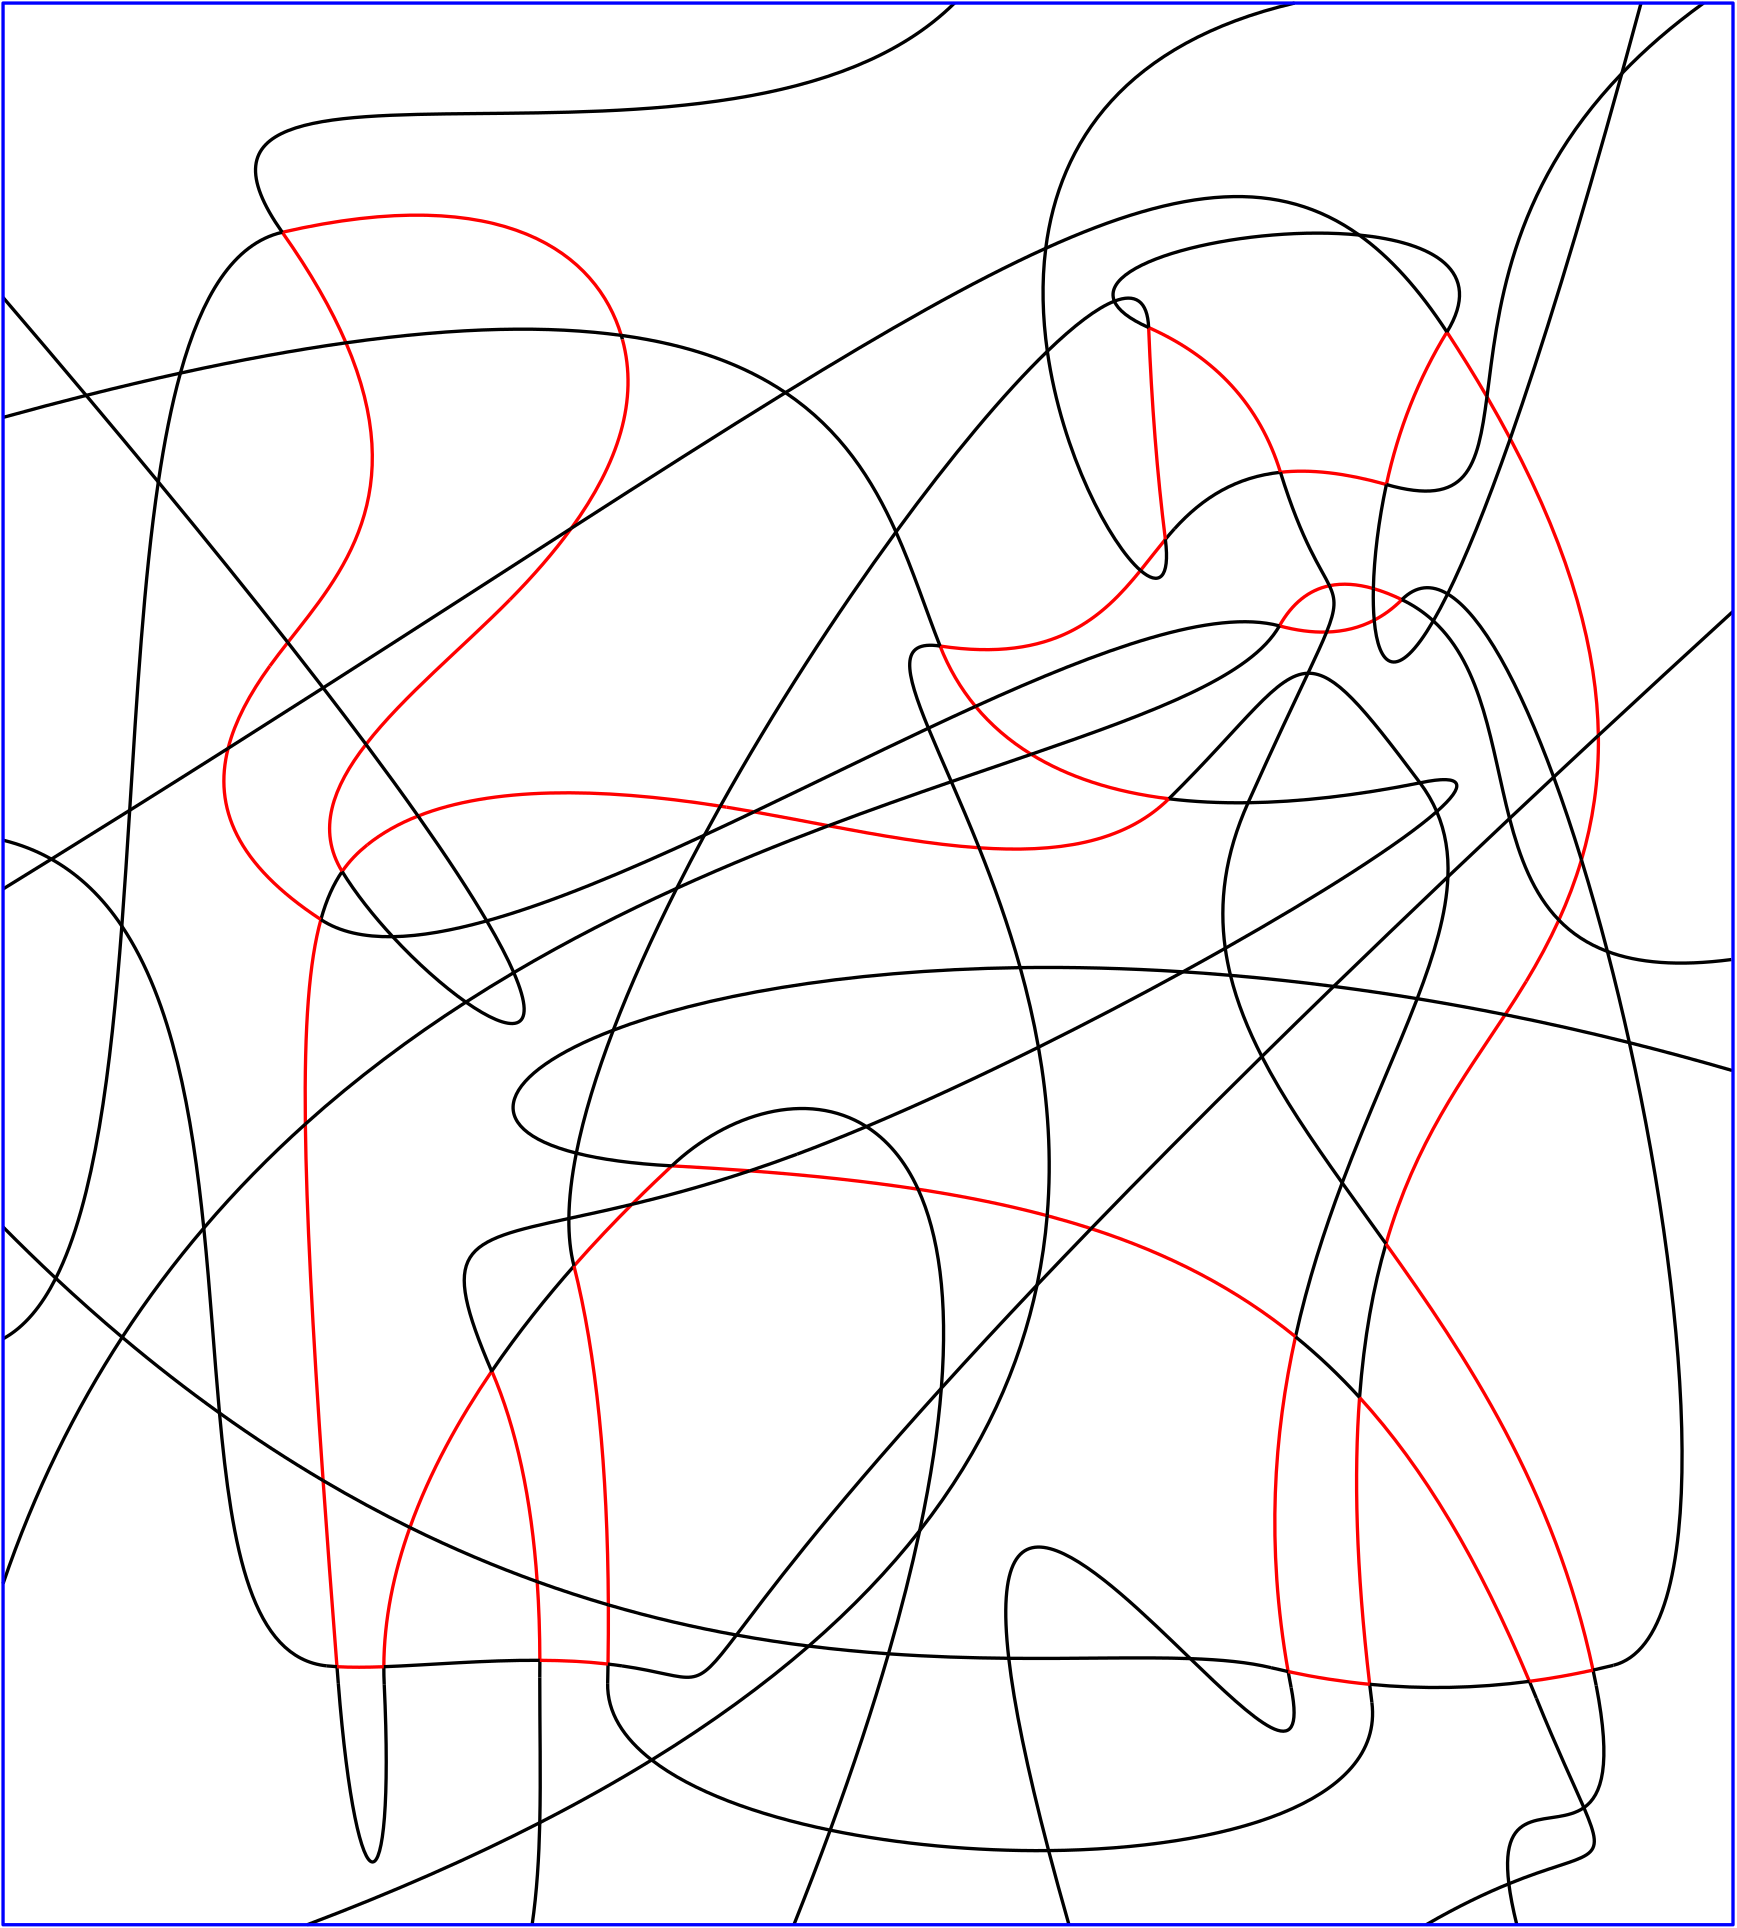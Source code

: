 <?xml version="1.0"?>
<!DOCTYPE ipe SYSTEM "ipe.dtd">
<ipe version="70206" creator="Ipe 7.2.7">
<info created="D:20200604164646" modified="D:20200621224118"/>
<ipestyle name="basic">
<symbol name="arrow/arc(spx)">
<path stroke="sym-stroke" fill="sym-stroke" pen="sym-pen">
0 0 m
-1 0.333 l
-1 -0.333 l
h
</path>
</symbol>
<symbol name="arrow/farc(spx)">
<path stroke="sym-stroke" fill="white" pen="sym-pen">
0 0 m
-1 0.333 l
-1 -0.333 l
h
</path>
</symbol>
<symbol name="arrow/ptarc(spx)">
<path stroke="sym-stroke" fill="sym-stroke" pen="sym-pen">
0 0 m
-1 0.333 l
-0.8 0 l
-1 -0.333 l
h
</path>
</symbol>
<symbol name="arrow/fptarc(spx)">
<path stroke="sym-stroke" fill="white" pen="sym-pen">
0 0 m
-1 0.333 l
-0.8 0 l
-1 -0.333 l
h
</path>
</symbol>
<symbol name="mark/circle(sx)" transformations="translations">
<path fill="sym-stroke">
0.6 0 0 0.6 0 0 e
0.4 0 0 0.4 0 0 e
</path>
</symbol>
<symbol name="mark/disk(sx)" transformations="translations">
<path fill="sym-stroke">
0.6 0 0 0.6 0 0 e
</path>
</symbol>
<symbol name="mark/fdisk(sfx)" transformations="translations">
<group>
<path fill="sym-fill">
0.5 0 0 0.5 0 0 e
</path>
<path fill="sym-stroke" fillrule="eofill">
0.6 0 0 0.6 0 0 e
0.4 0 0 0.4 0 0 e
</path>
</group>
</symbol>
<symbol name="mark/box(sx)" transformations="translations">
<path fill="sym-stroke" fillrule="eofill">
-0.6 -0.6 m
0.6 -0.6 l
0.6 0.6 l
-0.6 0.6 l
h
-0.4 -0.4 m
0.4 -0.4 l
0.4 0.4 l
-0.4 0.4 l
h
</path>
</symbol>
<symbol name="mark/square(sx)" transformations="translations">
<path fill="sym-stroke">
-0.6 -0.6 m
0.6 -0.6 l
0.6 0.6 l
-0.6 0.6 l
h
</path>
</symbol>
<symbol name="mark/fsquare(sfx)" transformations="translations">
<group>
<path fill="sym-fill">
-0.5 -0.5 m
0.5 -0.5 l
0.5 0.5 l
-0.5 0.5 l
h
</path>
<path fill="sym-stroke" fillrule="eofill">
-0.6 -0.6 m
0.6 -0.6 l
0.6 0.6 l
-0.6 0.6 l
h
-0.4 -0.4 m
0.4 -0.4 l
0.4 0.4 l
-0.4 0.4 l
h
</path>
</group>
</symbol>
<symbol name="mark/cross(sx)" transformations="translations">
<group>
<path fill="sym-stroke">
-0.43 -0.57 m
0.57 0.43 l
0.43 0.57 l
-0.57 -0.43 l
h
</path>
<path fill="sym-stroke">
-0.43 0.57 m
0.57 -0.43 l
0.43 -0.57 l
-0.57 0.43 l
h
</path>
</group>
</symbol>
<symbol name="arrow/fnormal(spx)">
<path stroke="sym-stroke" fill="white" pen="sym-pen">
0 0 m
-1 0.333 l
-1 -0.333 l
h
</path>
</symbol>
<symbol name="arrow/pointed(spx)">
<path stroke="sym-stroke" fill="sym-stroke" pen="sym-pen">
0 0 m
-1 0.333 l
-0.8 0 l
-1 -0.333 l
h
</path>
</symbol>
<symbol name="arrow/fpointed(spx)">
<path stroke="sym-stroke" fill="white" pen="sym-pen">
0 0 m
-1 0.333 l
-0.8 0 l
-1 -0.333 l
h
</path>
</symbol>
<symbol name="arrow/linear(spx)">
<path stroke="sym-stroke" pen="sym-pen">
-1 0.333 m
0 0 l
-1 -0.333 l
</path>
</symbol>
<symbol name="arrow/fdouble(spx)">
<path stroke="sym-stroke" fill="white" pen="sym-pen">
0 0 m
-1 0.333 l
-1 -0.333 l
h
-1 0 m
-2 0.333 l
-2 -0.333 l
h
</path>
</symbol>
<symbol name="arrow/double(spx)">
<path stroke="sym-stroke" fill="sym-stroke" pen="sym-pen">
0 0 m
-1 0.333 l
-1 -0.333 l
h
-1 0 m
-2 0.333 l
-2 -0.333 l
h
</path>
</symbol>
<pen name="heavier" value="0.8"/>
<pen name="fat" value="1.2"/>
<pen name="ultrafat" value="2"/>
<symbolsize name="large" value="5"/>
<symbolsize name="small" value="2"/>
<symbolsize name="tiny" value="1.1"/>
<arrowsize name="large" value="10"/>
<arrowsize name="small" value="5"/>
<arrowsize name="tiny" value="3"/>
<color name="red" value="1 0 0"/>
<color name="green" value="0 1 0"/>
<color name="blue" value="0 0 1"/>
<color name="yellow" value="1 1 0"/>
<color name="orange" value="1 0.647 0"/>
<color name="gold" value="1 0.843 0"/>
<color name="purple" value="0.627 0.125 0.941"/>
<color name="gray" value="0.745"/>
<color name="brown" value="0.647 0.165 0.165"/>
<color name="navy" value="0 0 0.502"/>
<color name="pink" value="1 0.753 0.796"/>
<color name="seagreen" value="0.18 0.545 0.341"/>
<color name="turquoise" value="0.251 0.878 0.816"/>
<color name="violet" value="0.933 0.51 0.933"/>
<color name="darkblue" value="0 0 0.545"/>
<color name="darkcyan" value="0 0.545 0.545"/>
<color name="darkgray" value="0.663"/>
<color name="darkgreen" value="0 0.392 0"/>
<color name="darkmagenta" value="0.545 0 0.545"/>
<color name="darkorange" value="1 0.549 0"/>
<color name="darkred" value="0.545 0 0"/>
<color name="lightblue" value="0.678 0.847 0.902"/>
<color name="lightcyan" value="0.878 1 1"/>
<color name="lightgray" value="0.827"/>
<color name="lightgreen" value="0.565 0.933 0.565"/>
<color name="lightyellow" value="1 1 0.878"/>
<dashstyle name="dashed" value="[4] 0"/>
<dashstyle name="dotted" value="[1 3] 0"/>
<dashstyle name="dash dotted" value="[4 2 1 2] 0"/>
<dashstyle name="dash dot dotted" value="[4 2 1 2 1 2] 0"/>
<textsize name="large" value="\large"/>
<textsize name="Large" value="\Large"/>
<textsize name="LARGE" value="\LARGE"/>
<textsize name="huge" value="\huge"/>
<textsize name="Huge" value="\Huge"/>
<textsize name="small" value="\small"/>
<textsize name="footnote" value="\footnotesize"/>
<textsize name="tiny" value="\tiny"/>
<textstyle name="center" begin="\begin{center}" end="\end{center}"/>
<textstyle name="itemize" begin="\begin{itemize}" end="\end{itemize}"/>
<textstyle name="item" begin="\begin{itemize}\item{}" end="\end{itemize}"/>
<gridsize name="4 pts" value="4"/>
<gridsize name="8 pts (~3 mm)" value="8"/>
<gridsize name="16 pts (~6 mm)" value="16"/>
<gridsize name="32 pts (~12 mm)" value="32"/>
<gridsize name="10 pts (~3.5 mm)" value="10"/>
<gridsize name="20 pts (~7 mm)" value="20"/>
<gridsize name="14 pts (~5 mm)" value="14"/>
<gridsize name="28 pts (~10 mm)" value="28"/>
<gridsize name="56 pts (~20 mm)" value="56"/>
<anglesize name="90 deg" value="90"/>
<anglesize name="60 deg" value="60"/>
<anglesize name="45 deg" value="45"/>
<anglesize name="30 deg" value="30"/>
<anglesize name="22.5 deg" value="22.5"/>
<tiling name="falling" angle="-60" step="4" width="1"/>
<tiling name="rising" angle="30" step="4" width="1"/>
</ipestyle>
<page>
<layer name="alpha"/>
<view layers="alpha" active="alpha"/>
<path layer="alpha" stroke="red" pen="fat">
189.867 256.305 m
195.101 248.298
199.896 240.528
204.277 232.989 c
</path>
<path stroke="red" pen="fat">
204.277 232.989 m
207.261 227.854
210.051 222.827
212.656 217.905 c
</path>
<path stroke="red" pen="fat">
212.656 217.905 m
235.037 175.623
243.927 140.784
244.379 111.07 c
</path>
<path stroke="red" pen="fat">
244.379 111.07 m
244.627 94.7264
242.319 79.9313
238.296 66.3034 c
</path>
<path stroke="red" pen="fat">
238.296 66.3034 m
236.064 58.7413
233.303 51.5377
230.157 44.6256 c
</path>
<path stroke="red" pen="fat">
230.157 44.6256 m
226.654 36.9324
222.674 29.6015
218.415 22.545 c
</path>
<path stroke="red" pen="fat">
218.415 22.545 m
215.962 18.4815
213.418 14.5089
210.821 10.5538 c
</path>
<path stroke="red" pen="fat">
210.821 10.5538 m
195.592 -12.6414
178.577 -35.2226
167.914 -71.9503 c
</path>
<path stroke="0" pen="fat">
167.914 -71.9503 m
163.406 -87.4745
160.034 -105.534
158.413 -127.243 c
</path>
<path stroke="red" pen="fat">
158.413 -127.243 m
156.344 -154.948
157.131 -188.597
162.054 -230.512 c
</path>
<path stroke="0" pen="fat">
162.054 -230.512 m
162.307 -232.673
162.573 -234.858
162.849 -237.065 c
</path>
<path stroke="red" pen="fat">
168.068 201.4 m
172.374 221.318
179.64 239.619
189.867 256.305 c
</path>
<path stroke="red" pen="fat">
168.068 201.4 m
153.101 205.63
140.625 206.976
129.935 205.821 c
</path>
<path stroke="0" pen="fat">
129.935 205.821 m
129.928 205.82
129.928 205.82
129.935 205.821 c
</path>
<path stroke="0" pen="fat">
129.935 205.821 m
114.077 204.107
102.13 196.903
91.7656 185.455 c
</path>
<path stroke="0" pen="fat">
91.7656 185.455 m
90.6616 184.235
89.5755 182.967
88.5004 181.669 c
</path>
<path stroke="0" pen="fat">
88.5004 181.669 m
88.4957 181.664
88.4957 181.664
88.5004 181.669 c
</path>
<path stroke="red" pen="fat">
88.5004 181.669 m
85.5474 178.107
82.6455 174.289
79.551 170.477 c
</path>
<path stroke="red" pen="fat">
79.551 170.477 m
65.9592 153.732
48.6539 137.107
7.39 143.266 c
</path>
<path stroke="0" pen="fat">
180.178 94.0134 m
180.178 94.0134
180.178 94.0134
180.178 94.0142 c
</path>
<path stroke="0" pen="fat">
180.178 94.0142 m
157.148 89.4075
136.557 87.1138
118.28 86.8542 c
</path>
<path stroke="0" pen="fat">
118.28 86.8542 m
118.279 86.854
118.279 86.854
118.28 86.8542 c
</path>
<path stroke="0" pen="fat">
118.28 86.8542 m
108.061 86.7088
98.5662 87.1992
89.7664 88.2774 c
</path>
<path stroke="0" pen="fat">
89.7664 88.2774 m
89.7724 88.2767
89.7724 88.2767
89.7664 88.2774 c
</path>
<path stroke="red" pen="fat">
89.7664 88.2774 m
69.6666 90.7403
53.2266 96.2728
40.1925 104.293 c
</path>
<path stroke="red" pen="fat">
40.1925 104.293 m
32.2709 109.168
25.6073 114.961
20.1413 121.545 c
</path>
<path stroke="red" pen="fat">
20.1413 121.545 m
14.7371 128.054
10.5049 135.337
7.39 143.266 c
</path>
<path stroke="0" pen="fat">
133.784 -231.717 m
133.405 -229.781
133.047 -227.855
132.707 -225.934 c
</path>
<path stroke="red" pen="fat">
132.707 -225.934 m
124.632 -180.289
127.587 -140.436
135.35 -105.392 c
</path>
<path stroke="0" pen="fat">
135.35 -105.392 m
139.774 -85.4182
145.758 -67.0083
152.152 -49.9749 c
</path>
<path stroke="0" pen="fat">
152.152 -49.9749 m
161.473 -25.1452
171.664 -3.23894
179.164 16.3184 c
</path>
<path stroke="0" pen="fat">
179.164 16.3184 m
185.345 32.4371
189.697 46.9601
190.218 60.2078 c
</path>
<path stroke="0" pen="fat">
190.218 60.2078 m
190.545 68.5011
189.368 76.2971
186.196 83.6634 c
</path>
<path stroke="0" pen="fat">
186.196 83.6634 m
184.668 87.2119
182.681 90.6574
180.178 94.0142 c
</path>
<path stroke="0" pen="fat">
180.178 94.0142 m
180.178 94.0134
180.178 94.0134
180.178 94.0134 c
</path>
<path stroke="0" pen="fat">
118.28 86.8542 m
109.893 68.1085
107.76 50.9645
110.062 34.4635 c
</path>
<path stroke="0" pen="fat">
110.062 34.4635 m
110.518 31.1949
111.148 27.9487
111.94 24.7152 c
</path>
<path stroke="0" pen="fat">
111.94 24.7152 m
114.35 14.8788
118.25 5.20407
123.239 -4.52207 c
</path>
<path stroke="0" pen="fat">
123.239 -4.52207 m
130.828 -19.3163
140.94 -34.2202
152.152 -49.9749 c
</path>
<path stroke="0" pen="fat">
152.152 -49.9749 m
157.224 -57.102
162.523 -64.4053
167.914 -71.9503 c
</path>
<path stroke="red" pen="fat">
167.914 -71.9503 m
196.892 -112.507
228.561 -160.077
242.47 -225.39 c
</path>
<path stroke="0" pen="fat">
242.47 -225.39 m
242.86 -227.22
243.234 -229.058
243.594 -230.909 c
</path>
<path stroke="0" pen="fat">
243.594 -230.909 m
243.594 -230.909
243.594 -230.909
243.594 -230.909 c
</path>
<path stroke="0" pen="fat">
82.48 257.92 m
82.48 257.92
82.48 257.92
82.4806 257.921 c
</path>
<path stroke="red" pen="fat">
82.4806 257.921 m
106.702 247.155
122.522 229.787
129.935 205.821 c
</path>
<path stroke="0" pen="fat">
82.48 257.92 m
82.48 257.92
82.48 257.92
82.4806 257.921 c
</path>
<path stroke="red" pen="fat">
82.4806 257.921 m
83.5576 230.468
85.5628 205.052
88.5004 181.669 c
</path>
<path stroke="0" pen="fat">
222.062 -235.516 m
221.229 -233.47
220.394 -231.446
219.556 -229.443 c
</path>
<path stroke="red" pen="fat">
219.556 -229.443 m
201.363 -185.985
181.656 -152.742
158.413 -127.243 c
</path>
<path stroke="0" pen="fat">
158.413 -127.243 m
151.098 -119.219
143.43 -111.959
135.35 -105.392 c
</path>
<path stroke="red" pen="fat">
135.35 -105.392 m
114.067 -88.0933
89.9193 -75.5875
61.7515 -66.466 c
</path>
<path stroke="red" pen="fat">
61.7515 -66.466 m
56.6184 -64.8036
51.3512 -63.2536
45.9486 -61.8086 c
</path>
<path stroke="red" pen="fat">
45.9486 -61.8086 m
31.5043 -57.9461
16.0637 -54.8256
-0.513789 -52.2832 c
</path>
<path stroke="red" pen="fat">
-0.513789 -52.2832 m
-19.2022 -49.4174
-39.3355 -47.2868
-61.1072 -45.659 c
</path>
<path stroke="red" pen="fat">
-61.1072 -45.659 m
-70.1736 -44.9813
-79.5293 -44.3904
-89.183 -43.871 c
</path>
<path stroke="0" pen="fat">
-89.183 -43.871 m
-89.1824 -43.8702
-89.1824 -43.8702
-89.1824 -43.8702 c
</path>
<path stroke="0" pen="fat">
-192.714 -230.482 m
-192.814 -228.38
-192.859 -226.281
-192.851 -224.179 c
</path>
<path stroke="red" pen="fat">
-192.851 -224.179 m
-192.791 -207.106
-189.241 -190.246
-183.463 -174.068 c
</path>
<path stroke="red" pen="fat">
-183.463 -174.068 m
-176.284 -153.963
-165.66 -134.915
-154.024 -117.83 c
</path>
<path stroke="0" pen="fat">
-154.024 -117.83 m
-154.004 -117.799
-153.987 -117.774
-153.968 -117.746 c
</path>
<path stroke="0" pen="fat">
-153.968 -117.746 m
-144.347 -103.629
-134.034 -90.8474
-124.397 -79.9093 c
</path>
<path stroke="red" pen="fat">
-124.397 -79.9093 m
-116.796 -71.2829
-109.616 -63.8032
-103.526 -57.7163 c
</path>
<path stroke="red" pen="fat">
-103.526 -57.7163 m
-97.4142 -51.608
-92.4038 -46.9068
-89.183 -43.871 c
</path>
<path stroke="0" pen="fat">
-89.183 -43.871 m
-89.1824 -43.8702
-89.1824 -43.8702
-89.1824 -43.8702 c
</path>
<path stroke="red" pen="fat">
-198.804 71.7066 m
-202.202 68.9761
-205.221 65.9238
-207.854 62.1018 c
</path>
<path stroke="0" pen="fat">
-207.854 62.1018 m
-207.854 62.1003
-207.854 62.1003
-207.854 62.1022 c
</path>
<path stroke="0" pen="fat">
-207.854 62.1022 m
-210.935 57.627
-213.489 52.0981
-215.51 44.7858 c
</path>
<path stroke="0" pen="fat">
-215.51 44.7858 m
-215.507 44.7941
-215.507 44.7941
-215.51 44.7858 c
</path>
<path stroke="red" pen="fat">
-215.51 44.7858 m
-219.649 29.8057
-221.537 7.34201
-221.099 -28.8125 c
</path>
<path stroke="red" pen="fat">
-221.099 -28.8125 m
-220.72 -60.047
-218.606 -101.496
-214.711 -157.164 c
</path>
<path stroke="red" pen="fat">
-214.711 -157.164 m
-213.286 -177.536
-211.623 -199.805
-209.719 -224.169 c
</path>
<path stroke="0" pen="fat">
-209.719 -224.169 m
-209.566 -226.136
-209.411 -228.113
-209.254 -230.103 c
</path>
<path stroke="red" pen="fat">
-69.5228 85.2642 m
-70.2565 85.3828
-70.9885 85.4994
-71.7136 85.6133 c
</path>
<path stroke="red" pen="fat">
-71.7136 85.6133 m
-116.327 92.622
-154.236 92.4284
-180.526 82.0717 c
</path>
<path stroke="red" pen="fat">
-180.526 82.0717 m
-187.455 79.3419
-193.578 75.9047
-198.804 71.7066 c
</path>
<path stroke="red" pen="fat">
89.7664 88.2774 m
73.4077 72.1145
48.9002 68.7538
21.4401 70.6346 c
</path>
<path stroke="red" pen="fat">
21.4401 70.6346 m
4.08897 71.8234
-14.4443 75.1065
-32.8446 78.5748 c
</path>
<path stroke="red" pen="fat">
-32.8446 78.5748 m
-41.8439 80.2711
-50.8131 82.012
-59.5957 83.5734 c
</path>
<path stroke="red" pen="fat">
-59.5957 83.5734 m
-62.9347 84.1671
-66.2464 84.7348
-69.5228 85.2642 c
</path>
<path stroke="red" pen="fat">
-233.88 136.084 m
-241.183 125.992
-246.459 116.131
-248.905 106.452 c
</path>
<path stroke="red" pen="fat">
-248.905 106.452 m
-254.283 85.1791
-245.992 64.7917
-215.51 44.7858 c
</path>
<path stroke="0" pen="fat">
-229.419 292.22 m
-229.419 292.22
-229.419 292.22
-229.419 292.219 c
</path>
<path stroke="red" pen="fat">
-229.419 292.219 m
-219.069 277.557
-211.611 264.369
-206.477 252.426 c
</path>
<path stroke="red" pen="fat">
-206.477 252.426 m
-183.079 197.983
-207.954 169.344
-227.42 144.568 c
</path>
<path stroke="red" pen="fat">
-227.42 144.568 m
-229.673 141.701
-231.855 138.884
-233.88 136.084 c
</path>
<path stroke="0" pen="fat">
-229.419 292.22 m
-229.419 292.22
-229.419 292.22
-229.419 292.219 c
</path>
<path stroke="red" pen="fat">
-229.419 292.219 m
-148.89 310.803
-116.088 284.198
-107.376 255.102 c
</path>
<path stroke="0" pen="fat">
-107.376 255.102 m
-107.231 254.619
-107.093 254.133
-106.96 253.646 c
</path>
<path stroke="red" pen="fat">
-106.96 253.646 m
-101.053 231.878
-108.344 209.121
-125.34 185.682 c
</path>
<path stroke="red" pen="fat">
-125.34 185.682 m
-131.493 177.196
-138.923 168.617
-147.459 159.964 c
</path>
<path stroke="red" pen="fat">
-147.459 159.964 m
-164.44 142.751
-185.803 125.244
-199.276 107.877 c
</path>
<path stroke="red" pen="fat">
-199.276 107.877 m
-211.277 92.4073
-217.022 77.0488
-207.854 62.1022 c
</path>
<path stroke="0" pen="fat">
-207.854 62.1022 m
-207.854 62.1018
-207.854 62.1018
-207.854 62.1018 c
</path>
<path stroke="0" pen="fat">
173.646 159.964 m
173.646 159.964
173.646 159.964
173.647 159.963 c
</path>
<path stroke="red" pen="fat">
173.647 159.963 m
170.047 161.702
166.623 163.032
163.379 163.955 c
</path>
<path stroke="red" pen="fat">
163.379 163.955 m
157.539 165.615
152.271 165.958
147.571 164.985 c
</path>
<path stroke="red" pen="fat">
147.571 164.985 m
140.147 163.448
134.144 158.626
129.561 150.518 c
</path>
<path stroke="red" pen="fat">
129.561 150.518 m
135.604 148.89
141.261 148.151
146.538 148.3 c
</path>
<path stroke="red" pen="fat">
146.538 148.3 m
152.793 148.476
158.51 149.905
163.684 152.588 c
</path>
<path stroke="red" pen="fat">
163.684 152.588 m
167.265 154.445
170.586 156.904
173.647 159.963 c
</path>
<path stroke="0" pen="fat">
173.647 159.963 m
173.646 159.964
173.646 159.964
173.646 159.964 c
</path>
<path stroke="0" pen="fat">
-112.273 -230.103 m
-112.222 -227.792
-112.178 -225.497
-112.142 -223.224 c
</path>
<path stroke="red" pen="fat">
-112.142 -223.224 m
-112.027 -215.946
-111.987 -208.846
-112.022 -201.92 c
</path>
<path stroke="red" pen="fat">
-112.022 -201.92 m
-112.275 -152.294
-116.4 -111.626
-124.397 -79.9093 c
</path>
<path stroke="0" pen="fat">
-124.397 -79.9093 m
-124.402 -79.8894
-124.408 -79.8642
-124.414 -79.8386 c
</path>
<path stroke="0" pen="fat">
-124.414 -79.8386 m
-124.414 -79.839
-124.414 -79.839
-124.414 -79.839 c
</path>
<path stroke="0" pen="fat">
-136.712 -228.124 m
-136.712 -228.124
-136.712 -228.124
-136.711 -228.123 c
</path>
<path stroke="0" pen="fat">
-136.711 -228.123 m
-136.689 -226.023
-136.679 -223.94
-136.682 -221.872 c
</path>
<path stroke="red" pen="fat">
-136.682 -221.872 m
-136.697 -212.013
-137.016 -202.578
-137.639 -193.565 c
</path>
<path stroke="red" pen="fat">
-137.639 -193.565 m
-139.712 -163.558
-145.155 -138.286
-153.968 -117.746 c
</path>
<path stroke="0" pen="fat">
-153.968 -117.746 m
-154.001 -117.67
-154.035 -117.59
-154.07 -117.509 c
</path>
<path stroke="0" pen="fat">
249.78 -223.67 m
247.343 -224.278
244.907 -224.851
242.47 -225.39 c
</path>
<path stroke="red" pen="fat">
242.47 -225.39 m
234.817 -227.084
227.179 -228.435
219.556 -229.443 c
</path>
<path stroke="0" pen="fat">
219.556 -229.443 m
200.283 -231.992
181.114 -232.348
162.054 -230.512 c
</path>
<path stroke="red" pen="fat">
162.054 -230.512 m
152.243 -229.567
142.462 -228.041
132.707 -225.934 c
</path>
<path stroke="0" pen="fat">
132.707 -225.934 m
130.658 -225.492
128.608 -225.023
126.56 -224.529 c
</path>
<path stroke="0" pen="fat">
-213.375 -223.88 m
-212.2 -224
-210.979 -224.096
-209.719 -224.169 c
</path>
<path stroke="red" pen="fat">
-209.719 -224.169 m
-204.712 -224.46
-199.031 -224.406
-192.851 -224.179 c
</path>
<path stroke="0" pen="fat">
-192.851 -224.179 m
-176.502 -223.576
-156.664 -221.755
-136.682 -221.872 c
</path>
<path stroke="red" pen="fat">
-136.682 -221.872 m
-128.447 -221.92
-120.191 -222.297
-112.142 -223.224 c
</path>
<path stroke="0" pen="fat">
-112.142 -223.224 m
-110.458 -223.417
-108.781 -223.636
-107.115 -223.881 c
</path>
<path stroke="0" pen="fat">
-107.115 -223.881 m
-107.115 -223.88
-107.115 -223.88
-107.115 -223.88 c
</path>
<path stroke="0" pen="fat">
189.867 256.305 m
203.438 278.447
184.689 288.63
158.26 291.229 c
</path>
<path stroke="0" pen="fat">
158.26 291.229 m
119.399 295.051
63.9369 282.48
70.1416 267.415 c
</path>
<path stroke="0" pen="fat">
70.1416 267.415 m
71.4183 264.315
75.3039 261.11
82.4806 257.921 c
</path>
<path stroke="0" pen="fat">
82.4806 257.921 m
82.48 257.92
82.48 257.92
82.48 257.92 c
</path>
<path stroke="0" pen="fat">
180.178 94.0134 m
180.178 94.0134
180.178 94.0134
180.178 94.0142 c
</path>
<path stroke="0" pen="fat">
180.178 94.0142 m
159.377 121.9
149.395 133.689
139.851 133.472 c
</path>
<path stroke="0" pen="fat">
139.851 133.472 m
128.436 133.212
117.644 115.822
89.7664 88.2774 c
</path>
<path stroke="0" pen="fat">
-215.51 44.7858 m
-208.722 40.331
-199.962 38.4633
-189.659 38.6292 c
</path>
<path stroke="0" pen="fat">
-189.659 38.6292 m
-179.689 38.7895
-168.273 40.855
-155.803 44.3241 c
</path>
<path stroke="0" pen="fat">
-155.803 44.3241 m
-132.503 50.8061
-105.525 62.1889
-77.4288 75.193 c
</path>
<path stroke="0" pen="fat">
-77.4288 75.193 m
-71.5219 77.9268
-65.5698 80.7304
-59.5957 83.5734 c
</path>
<path stroke="0" pen="fat">
-59.5957 83.5734 m
-38.6433 93.5442
-17.3775 104.02
3.1909 113.697 c
</path>
<path stroke="0" pen="fat">
3.1909 113.697 m
8.90048 116.383
14.56 119.009
20.1413 121.545 c
</path>
<path stroke="0" pen="fat">
20.1413 121.545 m
65.5695 142.182
105.965 156.871
129.561 150.518 c
</path>
<path stroke="0" pen="fat">
162.849 -237.065 m
167.355 -273.073
109.973 -289.75
46.47 -290.377 c
</path>
<path stroke="0" pen="fat">
46.47 -290.377 m
19.9728 -290.639
-7.58873 -288.106
-32.165 -283.018 c
</path>
<path stroke="0" pen="fat">
-32.165 -283.018 m
-58.8212 -277.5
-81.9657 -268.975
-96.4316 -257.747 c
</path>
<path stroke="0" pen="fat">
-96.4316 -257.747 m
-106.621 -249.838
-112.504 -240.588
-112.273 -230.103 c
</path>
<path stroke="0" pen="fat">
129.935 205.821 m
137.861 180.203
144.597 171.317
147.571 164.985 c
</path>
<path stroke="0" pen="fat">
147.571 164.985 m
149.874 160.083
149.926 156.71
146.538 148.3 c
</path>
<path stroke="0" pen="fat">
146.538 148.3 m
145.03 144.557
142.837 139.809
139.851 133.472 c
</path>
<path stroke="0" pen="fat">
139.851 133.472 m
134.951 123.074
127.916 108.393
118.28 86.8542 c
</path>
<path stroke="0" pen="fat">
-124.414 -79.8386 m
-125.716 -74.7519
-126.299 -69.0425
-126.235 -62.8069 c
</path>
<path stroke="0" pen="fat">
-126.235 -62.8069 m
-126.161 -55.6211
-125.231 -47.7369
-123.556 -39.2891 c
</path>
<path stroke="0" pen="fat">
-123.556 -39.2891 m
-120.877 -25.7846
-116.292 -10.8403
-110.251 4.97695 c
</path>
<path stroke="0" pen="fat">
-110.251 4.97695 m
-104.022 21.2853
-96.2432 38.5227
-87.413 56.0563 c
</path>
<path stroke="0" pen="fat">
-87.413 56.0563 m
-84.2159 62.4043
-80.8809 68.7915
-77.4288 75.193 c
</path>
<path stroke="0" pen="fat">
-77.4288 75.193 m
-75.559 78.6599
-73.6528 82.1349
-71.7136 85.6133 c
</path>
<path stroke="0" pen="fat">
-71.7136 85.6133 m
-52.3701 120.31
-30.0369 154.801
-8.4763 184.327 c
</path>
<path stroke="0" pen="fat">
-8.4763 184.327 m
11.3062 211.418
30.4384 234.328
46.0123 249.38 c
</path>
<path stroke="0" pen="fat">
46.0123 249.38 m
55.6462 258.69
63.9188 264.992
70.1416 267.415 c
</path>
<path stroke="0" pen="fat">
70.1416 267.415 m
77.5909 270.315
82.0989 267.65
82.4806 257.921 c
</path>
<path stroke="0" pen="fat">
-209.254 -230.103 m
-202.512 -315.871
-188.653 -315.871
-192.714 -230.482 c
</path>
<path stroke="0" pen="fat">
173.646 159.964 m
173.646 159.964
173.646 159.964
173.647 159.963 c
</path>
<path stroke="0" pen="fat">
173.647 159.963 m
178.763 165.081
184.325 165.47
190.12 162.015 c
</path>
<path stroke="0" pen="fat">
190.12 162.015 m
202.468 154.651
215.876 129.837
228.295 96.0819 c
</path>
<path stroke="0" pen="fat">
228.295 96.0819 m
231.717 86.7779
235.066 76.7921
238.296 66.3034 c
</path>
<path stroke="0" pen="fat">
238.296 66.3034 m
241.546 55.7531
244.677 44.6936
247.642 33.3146 c
</path>
<path stroke="0" pen="fat">
247.642 33.3146 m
250.434 22.6021
253.079 11.6077
255.542 0.484297 c
</path>
<path stroke="0" pen="fat">
255.542 0.484297 m
278.102 -101.411
285.491 -214.763
249.78 -223.67 c
</path>
<path stroke="0" pen="fat">
-329.93 55.8054 m
-324.06 59.4213
-318.263 63.005
-312.536 66.5563 c
</path>
<path stroke="0" pen="fat">
-312.536 66.5563 m
-302.939 72.507
-293.541 78.3661
-284.341 84.1285 c
</path>
<path stroke="0" pen="fat">
-284.341 84.1285 m
-272.193 91.7372
-260.387 99.1793
-248.905 106.452 c
</path>
<path stroke="0" pen="fat">
-248.905 106.452 m
-237.17 113.887
-225.774 121.144
-214.704 128.22 c
</path>
<path stroke="0" pen="fat">
-214.704 128.22 m
-182.207 148.993
-152.529 168.193
-125.34 185.682 c
</path>
<path stroke="0" pen="fat">
-125.34 185.682 m
-97.0875 203.854
-71.524 220.178
-48.2791 234.495 c
</path>
<path stroke="0" pen="fat">
-48.2791 234.495 m
-11.795 256.967
18.9701 274.493
45.4445 286.461 c
</path>
<path stroke="0" pen="fat">
45.4445 286.461 m
94.9695 308.85
129.459 311.775
158.26 291.229 c
</path>
<path stroke="0" pen="fat">
158.26 291.229 m
169.472 283.231
179.825 271.667
189.867 256.305 c
</path>
<path stroke="0" pen="fat">
182.36 -317.071 m
194.159 -310.242
204.035 -305.621
212.156 -302.313 c
</path>
<path stroke="0" pen="fat">
212.156 -302.313 m
241.856 -290.214
248.1 -295.67
239.174 -274.924 c
</path>
<path stroke="0" pen="fat">
239.174 -274.924 m
235.654 -266.744
229.782 -254.501
222.062 -235.516 c
</path>
<path stroke="0" pen="fat">
-329.93 -106.127 m
-322.306 -101.97
-316.084 -94.4619
-310.956 -84.3356 c
</path>
<path stroke="0" pen="fat">
-310.956 -84.3356 m
-296.944 -56.6615
-291.106 -9.4288
-287.17 42.4431 c
</path>
<path stroke="0" pen="fat">
-287.17 42.4431 m
-286.133 56.1029
-285.228 70.0922
-284.341 84.1285 c
</path>
<path stroke="0" pen="fat">
-284.341 84.1285 m
-281.729 125.432
-279.268 167.153
-274.033 202.333 c
</path>
<path stroke="0" pen="fat">
-274.033 202.333 m
-271.905 216.636
-269.319 229.856
-266.078 241.53 c
</path>
<path stroke="0" pen="fat">
-266.078 241.53 m
-258.402 269.182
-247.052 288.15
-229.419 292.22 c
</path>
<path stroke="0" pen="fat">
-229.419 292.22 m
-229.419 292.219
-229.419 292.219
-229.419 292.219 c
</path>
<path stroke="0" pen="fat">
-207.854 62.1022 m
-203.069 54.3012
-196.632 46.1656
-189.659 38.6292 c
</path>
<path stroke="0" pen="fat">
-189.659 38.6292 m
-180.996 29.2661
-171.506 20.8242
-163.312 15.0787 c
</path>
<path stroke="0" pen="fat">
-163.312 15.0787 m
-147.266 3.82741
-136.193 2.91551
-146.072 25.7049 c
</path>
<path stroke="0" pen="fat">
-146.072 25.7049 m
-148.243 30.7126
-151.43 36.8727
-155.803 44.3241 c
</path>
<path stroke="0" pen="fat">
-155.803 44.3241 m
-161.726 54.4187
-169.826 66.8837
-180.526 82.0717 c
</path>
<path stroke="0" pen="fat">
-180.526 82.0717 m
-186.061 89.928
-192.291 98.5133
-199.276 107.877 c
</path>
<path stroke="0" pen="fat">
-199.276 107.877 m
-204.059 114.288
-209.196 121.065
-214.704 128.22 c
</path>
<path stroke="0" pen="fat">
-214.704 128.22 m
-218.742 133.465
-222.978 138.912
-227.42 144.568 c
</path>
<path stroke="0" pen="fat">
-227.42 144.568 m
-240.964 161.813
-256.433 181.011
-274.033 202.333 c
</path>
<path stroke="0" pen="fat">
-274.033 202.333 m
-282.228 212.26
-290.88 222.643
-300.014 233.502 c
</path>
<path stroke="0" pen="fat">
-300.014 233.502 m
-309.463 244.736
-319.426 256.478
-329.93 268.752 c
</path>
<path stroke="0" pen="fat">
-139.465 -317.071 m
-137.744 -305.258
-137.001 -293.009
-136.71 -280.319 c
</path>
<path stroke="0" pen="fat">
-136.71 -280.319 m
-136.327 -263.679
-136.723 -246.281
-136.711 -228.123 c
</path>
<path stroke="0" pen="fat">
282.255 374.74 m
270.752 366.438
261.046 357.948
252.835 349.4 c
</path>
<path stroke="0" pen="fat">
252.835 349.4 m
211.696 306.571
208.135 262.3
204.277 232.989 c
</path>
<path stroke="0" pen="fat">
204.277 232.989 m
200.9 207.334
197.295 193.14
168.068 201.4 c
</path>
<path stroke="0" pen="fat">
-89.1824 -43.8702 m
-89.1824 -43.8702
-89.1824 -43.8702
-89.183 -43.871 c
</path>
<path stroke="0" pen="fat">
-89.183 -43.871 m
-69.1272 -24.9666
-40.3066 -16.2922
-19.1397 -29.7308 c
</path>
<path stroke="0" pen="fat">
-19.1397 -29.7308 m
-11.7743 -34.4065
-5.33741 -41.7551
-0.513789 -52.2832 c
</path>
<path stroke="0" pen="fat">
-0.513789 -52.2832 m
6.80354 -68.2543
10.3991 -91.5477
7.85353 -123.915 c
</path>
<path stroke="0" pen="fat">
7.85353 -123.915 m
6.66876 -138.982
4.15081 -156.023
0.05784 -175.201 c
</path>
<path stroke="0" pen="fat">
0.05784 -175.201 m
-2.86026 -188.875
-6.57649 -203.627
-11.1808 -219.531 c
</path>
<path stroke="0" pen="fat">
-11.1808 -219.531 m
-16.7999 -238.941
-23.7416 -260.066
-32.165 -283.018 c
</path>
<path stroke="0" pen="fat">
-32.165 -283.018 m
-36.1778 -293.952
-40.5253 -305.298
-45.2264 -317.071 c
</path>
<path stroke="0" pen="fat">
292.265 30.401 m
273.006 27.8707
258.599 29.2129
247.642 33.3146 c
</path>
<path stroke="0" pen="fat">
247.642 33.3146 m
240.461 36.0032
234.762 39.8795
230.157 44.6256 c
</path>
<path stroke="0" pen="fat">
230.157 44.6256 m
220.914 54.1516
216.062 67.1833
212.413 81.1887 c
</path>
<path stroke="0" pen="fat">
212.413 81.1887 m
205.736 106.82
203.091 135.712
184.959 152.325 c
</path>
<path stroke="0" pen="fat">
184.959 152.325 m
181.722 155.291
177.988 157.868
173.647 159.963 c
</path>
<path stroke="0" pen="fat">
243.594 -230.909 m
249.194 -259.689
245.629 -270.439
239.174 -274.924 c
</path>
<path stroke="0" pen="fat">
239.174 -274.924 m
228.075 -282.637
208.429 -271.817
212.156 -302.313 c
</path>
<path stroke="0" pen="fat">
212.156 -302.313 m
212.659 -306.427
213.589 -311.299
215.023 -317.071 c
</path>
<path stroke="0" pen="fat">
53.7976 -317.071 m
51.0888 -307.578
48.651 -298.689
46.47 -290.377 c
</path>
<path stroke="0" pen="fat">
46.47 -290.377 m
38.5798 -260.307
34.0355 -237.728
32.1248 -221.148 c
</path>
<path stroke="0" pen="fat">
32.1248 -221.148 m
23.8576 -149.409
64.8375 -189.761
97.4802 -221.262 c
</path>
<path stroke="0" pen="fat">
97.4802 -221.262 m
120.64 -243.612
139.602 -261.505
133.784 -231.717 c
</path>
<path stroke="0" pen="fat">
88.5004 181.669 m
90.3114 167.249
86.0486 164.822
79.551 170.477 c
</path>
<path stroke="0" pen="fat">
79.551 170.477 m
68.5833 180.021
51.2477 212.593
46.0123 249.38 c
</path>
<path stroke="0" pen="fat">
46.0123 249.38 m
44.2871 261.503
43.8767 274.088
45.4445 286.461 c
</path>
<path stroke="0" pen="fat">
45.4445 286.461 m
50.2585 324.447
73.7308 360.391
135.046 374.74 c
</path>
<path stroke="0" pen="fat">
7.39 143.266 m
-7.59835 145.504
-5.32024 134.363
3.1909 113.697 c
</path>
<path stroke="0" pen="fat">
3.1909 113.697 m
5.54366 107.985
8.37543 101.539
11.4498 94.4474 c
</path>
<path stroke="0" pen="fat">
11.4498 94.4474 m
14.6085 87.1609
18.0232 79.1935
21.4401 70.6346 c
</path>
<path stroke="0" pen="fat">
21.4401 70.6346 m
26.6694 57.5363
31.9054 43.0506
36.242 27.4948 c
</path>
<path stroke="0" pen="fat">
36.242 27.4948 m
38.8066 18.2954
41.0564 8.72416
42.8063 -1.1621 c
</path>
<path stroke="0" pen="fat">
42.8063 -1.1621 m
46.2051 -20.366
47.7111 -40.7452
45.9486 -61.8086 c
</path>
<path stroke="0" pen="fat">
45.9486 -61.8086 m
45.2604 -70.033
44.0751 -78.3573
42.3101 -86.7598 c
</path>
<path stroke="0" pen="fat">
42.3101 -86.7598 m
36.2269 -115.721
23.2583 -145.592
0.05784 -175.201 c
</path>
<path stroke="0" pen="fat">
0.05784 -175.201 m
-10.8716 -189.149
-24.0722 -203.04
-39.8888 -216.745 c
</path>
<path stroke="0" pen="fat">
-39.8888 -216.745 m
-55.9251 -230.642
-74.6474 -244.348
-96.4316 -257.747 c
</path>
<path stroke="0" pen="fat">
-96.4316 -257.747 m
-108.839 -265.378
-122.247 -272.912
-136.71 -280.319 c
</path>
<path stroke="0" pen="fat">
-136.71 -280.319 m
-161.424 -292.975
-189.228 -305.264
-220.46 -317.071 c
</path>
<path stroke="0" pen="fat">
129.561 150.518 m
119.465 132.656
85.6394 119.918
40.1925 104.293 c
</path>
<path stroke="0" pen="fat">
40.1925 104.293 m
31.0527 101.151
21.4379 97.8905
11.4498 94.4474 c
</path>
<path stroke="0" pen="fat">
11.4498 94.4474 m
-2.66472 89.5818
-17.5235 84.352
-32.8446 78.5748 c
</path>
<path stroke="0" pen="fat">
-32.8446 78.5748 m
-50.5572 71.8959
-68.8881 64.4855
-87.413 56.0563 c
</path>
<path stroke="0" pen="fat">
-87.413 56.0563 m
-106.919 47.1806
-126.64 37.1745
-146.072 25.7049 c
</path>
<path stroke="0" pen="fat">
-146.072 25.7049 m
-151.846 22.2965
-157.599 18.7564
-163.312 15.0787 c
</path>
<path stroke="0" pen="fat">
-163.312 15.0787 m
-183.238 2.25098
-202.687 -12.255
-221.099 -28.8125 c
</path>
<path stroke="0" pen="fat">
-221.099 -28.8125 m
-233.848 -40.2769
-246.1 -52.7259
-257.663 -66.2776 c
</path>
<path stroke="0" pen="fat">
-257.663 -66.2776 m
-268.056 -78.4574
-277.894 -91.5261
-287.041 -105.574 c
</path>
<path stroke="0" pen="fat">
-287.041 -105.574 m
-303.982 -131.59
-318.564 -160.969
-329.93 -194.282 c
</path>
<path stroke="0" pen="fat">
12.5896 374.74 m
-66.59 296.328
-287.541 374.558
-229.419 292.22 c
</path>
<path stroke="0" pen="fat">
-107.115 -223.881 m
-79.113 -227.988
-82.2069 -234.18
-65.9228 -212.775 c
</path>
<path stroke="0" pen="fat">
-65.9228 -212.775 m
-55.0355 -198.463
-35.4771 -171.803
7.85353 -123.915 c
</path>
<path stroke="0" pen="fat">
7.85353 -123.915 m
17.9778 -112.725
29.4006 -100.377
42.3101 -86.7598 c
</path>
<path stroke="0" pen="fat">
42.3101 -86.7598 m
48.4499 -80.2836
54.9222 -73.5244
61.7515 -66.466 c
</path>
<path stroke="0" pen="fat">
61.7515 -66.466 m
79.6666 -47.9498
100.039 -27.3737
123.239 -4.52207 c
</path>
<path stroke="0" pen="fat">
123.239 -4.52207 m
131.493 3.60744
140.1 12.0211
149.081 20.7323 c
</path>
<path stroke="0" pen="fat">
149.081 20.7323 m
162.002 33.2648
175.698 46.4134
190.218 60.2078 c
</path>
<path stroke="0" pen="fat">
190.218 60.2078 m
197.412 67.0413
204.807 74.0332
212.413 81.1887 c
</path>
<path stroke="0" pen="fat">
212.413 81.1887 m
217.606 86.0748
222.899 91.0382
228.295 96.0819 c
</path>
<path stroke="0" pen="fat">
228.295 96.0819 m
233.559 101.003
238.922 106.001
244.379 111.07 c
</path>
<path stroke="0" pen="fat">
244.379 111.07 m
259.731 125.333
275.843 140.181
292.759 155.641 c
</path>
<path stroke="0" pen="fat">
7.39 143.266 m
2.27319 156.292
-2.27197 170.499
-8.4763 184.327 c
</path>
<path stroke="0" pen="fat">
-8.4763 184.327 m
-16.8683 203.032
-28.2962 221.044
-48.2791 234.495 c
</path>
<path stroke="0" pen="fat">
-48.2791 234.495 m
-62.7772 244.255
-81.7751 251.616
-107.376 255.102 c
</path>
<path stroke="0" pen="fat">
-107.376 255.102 m
-133.061 258.601
-165.386 258.204
-206.477 252.426 c
</path>
<path stroke="0" pen="fat">
-206.477 252.426 m
-224.585 249.88
-244.391 246.29
-266.078 241.53 c
</path>
<path stroke="0" pen="fat">
-266.078 241.53 m
-276.914 239.151
-288.218 236.481
-300.014 233.502 c
</path>
<path stroke="0" pen="fat">
-300.014 233.502 m
-309.654 231.069
-319.621 228.429
-329.93 225.575 c
</path>
<path stroke="0" pen="fat">
126.56 -224.529 m
118.39 -222.558
108.642 -221.65
97.4802 -221.262 c
</path>
<path stroke="0" pen="fat">
97.4802 -221.262 m
79.2395 -220.629
57.2214 -221.381
32.1248 -221.148 c
</path>
<path stroke="0" pen="fat">
32.1248 -221.148 m
18.5494 -221.022
4.07673 -220.608
-11.1808 -219.531 c
</path>
<path stroke="0" pen="fat">
-11.1808 -219.531 m
-20.4719 -218.875
-30.0499 -217.975
-39.8888 -216.745 c
</path>
<path stroke="0" pen="fat">
-39.8888 -216.745 m
-48.3757 -215.684
-57.0544 -214.38
-65.9228 -212.775 c
</path>
<path stroke="0" pen="fat">
-65.9228 -212.775 m
-80.7951 -210.085
-96.1894 -206.551
-112.022 -201.92 c
</path>
<path stroke="0" pen="fat">
-112.022 -201.92 m
-120.441 -199.458
-128.984 -196.686
-137.639 -193.565 c
</path>
<path stroke="0" pen="fat">
-137.639 -193.565 m
-152.593 -188.174
-167.886 -181.741
-183.463 -174.068 c
</path>
<path stroke="0" pen="fat">
-183.463 -174.068 m
-193.759 -168.996
-204.183 -163.379
-214.711 -157.164 c
</path>
<path stroke="0" pen="fat">
-214.711 -157.164 m
-227.013 -149.901
-239.457 -141.821
-252.014 -132.835 c
</path>
<path stroke="0" pen="fat">
-252.014 -132.835 m
-263.599 -124.544
-275.28 -115.483
-287.041 -105.574 c
</path>
<path stroke="0" pen="fat">
-287.041 -105.574 m
-294.977 -98.8891
-302.951 -91.8162
-310.956 -84.3356 c
</path>
<path stroke="0" pen="fat">
-310.956 -84.3356 m
-317.263 -78.4408
-323.589 -72.2925
-329.93 -65.8806 c
</path>
<path stroke="0" pen="fat">
-329.93 73.3794 m
-323.576 71.8141
-317.795 69.5095
-312.536 66.5563 c
</path>
<path stroke="0" pen="fat">
-312.536 66.5563 m
-302.258 60.7849
-293.947 52.5355
-287.17 42.4431 c
</path>
<path stroke="0" pen="fat">
-287.17 42.4431 m
-268.962 15.3278
-261.861 -25.0801
-257.663 -66.2776 c
</path>
<path stroke="0" pen="fat">
-257.663 -66.2776 m
-255.357 -88.9178
-253.927 -111.794
-252.014 -132.835 c
</path>
<path stroke="0" pen="fat">
-252.014 -132.835 m
-247.545 -181.969
-240.439 -221.108
-213.375 -223.88 c
</path>
<path stroke="0" pen="fat">
259.743 374.74 m
257.391 366.003
255.089 357.559
252.835 349.4 c
</path>
<path stroke="0" pen="fat">
252.835 349.4 m
237.168 292.688
223.848 249.763
212.656 217.905 c
</path>
<path stroke="0" pen="fat">
212.656 217.905 m
203.868 192.889
196.392 174.698
190.12 162.015 c
</path>
<path stroke="0" pen="fat">
190.12 162.015 m
188.299 158.33
186.579 155.111
184.959 152.325 c
</path>
<path stroke="0" pen="fat">
184.959 152.325 m
171.824 129.738
165.196 135.546
163.684 152.588 c
</path>
<path stroke="0" pen="fat">
163.684 152.588 m
163.384 155.971
163.286 159.806
163.379 163.955 c
</path>
<path stroke="0" pen="fat">
163.379 163.955 m
163.631 175.079
165.264 188.435
168.068 201.4 c
</path>
<path stroke="0" pen="fat">
-89.183 -43.871 m
-103.38 -43.1059
-114.781 -41.5095
-123.556 -39.2891 c
</path>
<path stroke="0" pen="fat">
-123.556 -39.2891 m
-159.497 -30.1966
-151.248 -10.6466
-110.251 4.97695 c
</path>
<path stroke="0" pen="fat">
-110.251 4.97695 m
-78.8851 16.9303
-28.342 26.585
36.242 27.4948 c
</path>
<path stroke="0" pen="fat">
36.242 27.4948 m
54.668 27.7542
74.2345 27.302
94.8288 25.9884 c
</path>
<path stroke="0" pen="fat">
94.8288 25.9884 m
100.453 25.6297
106.158 25.2064
111.94 24.7152 c
</path>
<path stroke="0" pen="fat">
111.94 24.7152 m
124.003 23.691
136.393 22.3724
149.081 20.7323 c
</path>
<path stroke="0" pen="fat">
149.081 20.7323 m
158.931 19.459
168.961 17.9923
179.164 16.3184 c
</path>
<path stroke="0" pen="fat">
179.164 16.3184 m
189.541 14.6159
200.097 12.6989
210.821 10.5538 c
</path>
<path stroke="0" pen="fat">
210.821 10.5538 m
225.429 7.63175
240.347 4.28636
255.542 0.484297 c
</path>
<path stroke="0" pen="fat">
255.542 0.484297 m
267.693 -2.55592
280.018 -5.88748
292.509 -9.529 c
</path>
<path stroke="0" pen="fat">
180.178 94.0142 m
196.55 97.4767
196.75 92.962
186.196 83.6634 c
</path>
<path stroke="0" pen="fat">
186.196 83.6634 m
173.406 72.3949
144.804 54.0936
110.062 34.4635 c
</path>
<path stroke="0" pen="fat">
110.062 34.4635 m
105.099 31.6596
100.014 28.8301
94.8288 25.9884 c
</path>
<path stroke="0" pen="fat">
94.8288 25.9884 m
78.1829 16.8655
60.5317 7.63238
42.8063 -1.1621 c
</path>
<path stroke="0" pen="fat">
42.8063 -1.1621 m
21.7361 -11.6157
0.562826 -21.4479
-19.1397 -29.7308 c
</path>
<path stroke="0" pen="fat">
-19.1397 -29.7308 m
-27.7749 -33.361
-36.1268 -36.6934
-44.0646 -39.6506 c
</path>
<path stroke="0" pen="fat">
-44.0646 -39.6506 m
-49.9769 -41.8532
-55.6593 -43.8476
-61.1072 -45.659 c
</path>
<path stroke="0" pen="fat">
-61.1072 -45.659 m
-77.2125 -51.0145
-91.3304 -54.7958
-103.526 -57.7163 c
</path>
<path stroke="0" pen="fat">
-103.526 -57.7163 m
-112.022 -59.7505
-119.584 -61.3672
-126.235 -62.8069 c
</path>
<path stroke="0" pen="fat">
-126.235 -62.8069 m
-165.116 -71.2217
-172.987 -73.6059
-154.024 -117.83 c
</path>
<path stroke="0" pen="fat">
-154.024 -117.83 m
-153.981 -117.93
-153.937 -118.034
-153.892 -118.138 c
</path>
<path stroke="blue" pen="fat">
-329.93 374.74 m
-215.759 374.74
-101.588 374.74
12.5896 374.74 c
53.401 374.74
94.2191 374.74
135.046 374.74 c
176.603 374.74
218.168 374.74
259.743 374.74 c
267.241 374.74
274.749 374.74
282.255 374.74 c
285.788 374.74
289.32 374.74
292.852 374.74 c
292.852 144.136
292.852 -86.4672
292.852 -317.071 c
266.906 -317.071
240.96 -317.071
215.023 -317.071 c
204.13 -317.071
193.246 -317.071
182.36 -317.071 c
139.51 -317.071
96.6581 -317.071
53.7976 -317.071 c
20.7934 -317.071
-12.2197 -317.071
-45.2264 -317.071 c
-76.643 -317.071
-108.053 -317.071
-139.465 -317.071 c
-166.464 -317.071
-193.465 -317.071
-220.46 -317.071 c
-256.954 -317.071
-293.442 -317.071
-329.93 -317.071 c
-329.93 -276.143
-329.93 -235.214
-329.93 -194.282 c
-329.93 -164.901
-329.93 -135.517
-329.93 -106.127 c
-329.93 -92.7147
-329.93 -79.2978
-329.93 -65.8806 c
-329.93 -25.3205
-329.93 15.2399
-329.93 55.8054 c
-329.93 61.6589
-329.93 67.5176
-329.93 73.3794 c
-329.93 124.109
-329.93 174.842
-329.93 225.575 c
-329.93 239.967
-329.93 254.359
-329.93 268.752 c
-329.93 304.08
-329.93 339.41
-329.93 374.74 c
h
</path>
</page>
</ipe>
